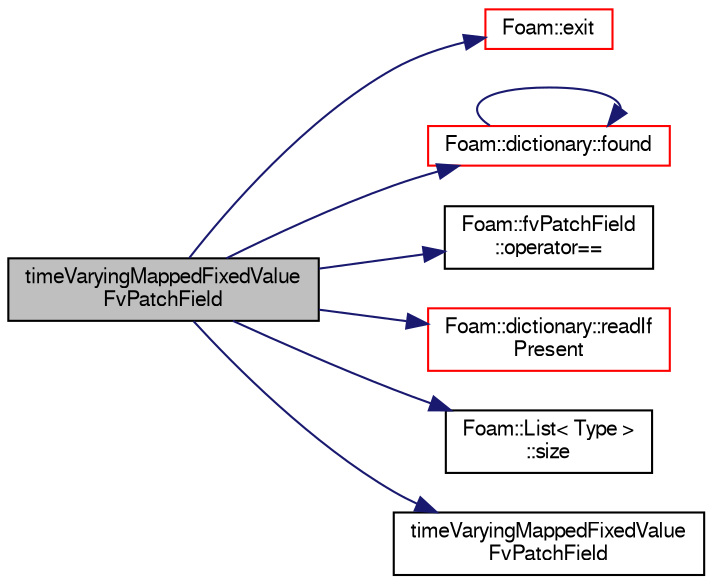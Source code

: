 digraph "timeVaryingMappedFixedValueFvPatchField"
{
  bgcolor="transparent";
  edge [fontname="FreeSans",fontsize="10",labelfontname="FreeSans",labelfontsize="10"];
  node [fontname="FreeSans",fontsize="10",shape=record];
  rankdir="LR";
  Node4 [label="timeVaryingMappedFixedValue\lFvPatchField",height=0.2,width=0.4,color="black", fillcolor="grey75", style="filled", fontcolor="black"];
  Node4 -> Node5 [color="midnightblue",fontsize="10",style="solid",fontname="FreeSans"];
  Node5 [label="Foam::exit",height=0.2,width=0.4,color="red",URL="$a21124.html#a06ca7250d8e89caf05243ec094843642"];
  Node4 -> Node52 [color="midnightblue",fontsize="10",style="solid",fontname="FreeSans"];
  Node52 [label="Foam::dictionary::found",height=0.2,width=0.4,color="red",URL="$a26014.html#adcd3d5d43253006ef145e56b43025d28",tooltip="Search dictionary for given keyword. "];
  Node52 -> Node52 [color="midnightblue",fontsize="10",style="solid",fontname="FreeSans"];
  Node4 -> Node54 [color="midnightblue",fontsize="10",style="solid",fontname="FreeSans"];
  Node54 [label="Foam::fvPatchField\l::operator==",height=0.2,width=0.4,color="black",URL="$a22354.html#a3798c4d56e6290b68ef3c55d814a11ed"];
  Node4 -> Node55 [color="midnightblue",fontsize="10",style="solid",fontname="FreeSans"];
  Node55 [label="Foam::dictionary::readIf\lPresent",height=0.2,width=0.4,color="red",URL="$a26014.html#ad4bd008e6ee208313f2c3a963ee1170d",tooltip="Find an entry if present, and assign to T. "];
  Node4 -> Node57 [color="midnightblue",fontsize="10",style="solid",fontname="FreeSans"];
  Node57 [label="Foam::List\< Type \>\l::size",height=0.2,width=0.4,color="black",URL="$a25694.html#a8a5f6fa29bd4b500caf186f60245b384",tooltip="Override size to be inconsistent with allocated storage. "];
  Node4 -> Node58 [color="midnightblue",fontsize="10",style="solid",fontname="FreeSans"];
  Node58 [label="timeVaryingMappedFixedValue\lFvPatchField",height=0.2,width=0.4,color="black",URL="$a22282.html#ad965ead1ddc859d7dc0d8bd7a587715c",tooltip="Construct from patch and internal field. "];
}
